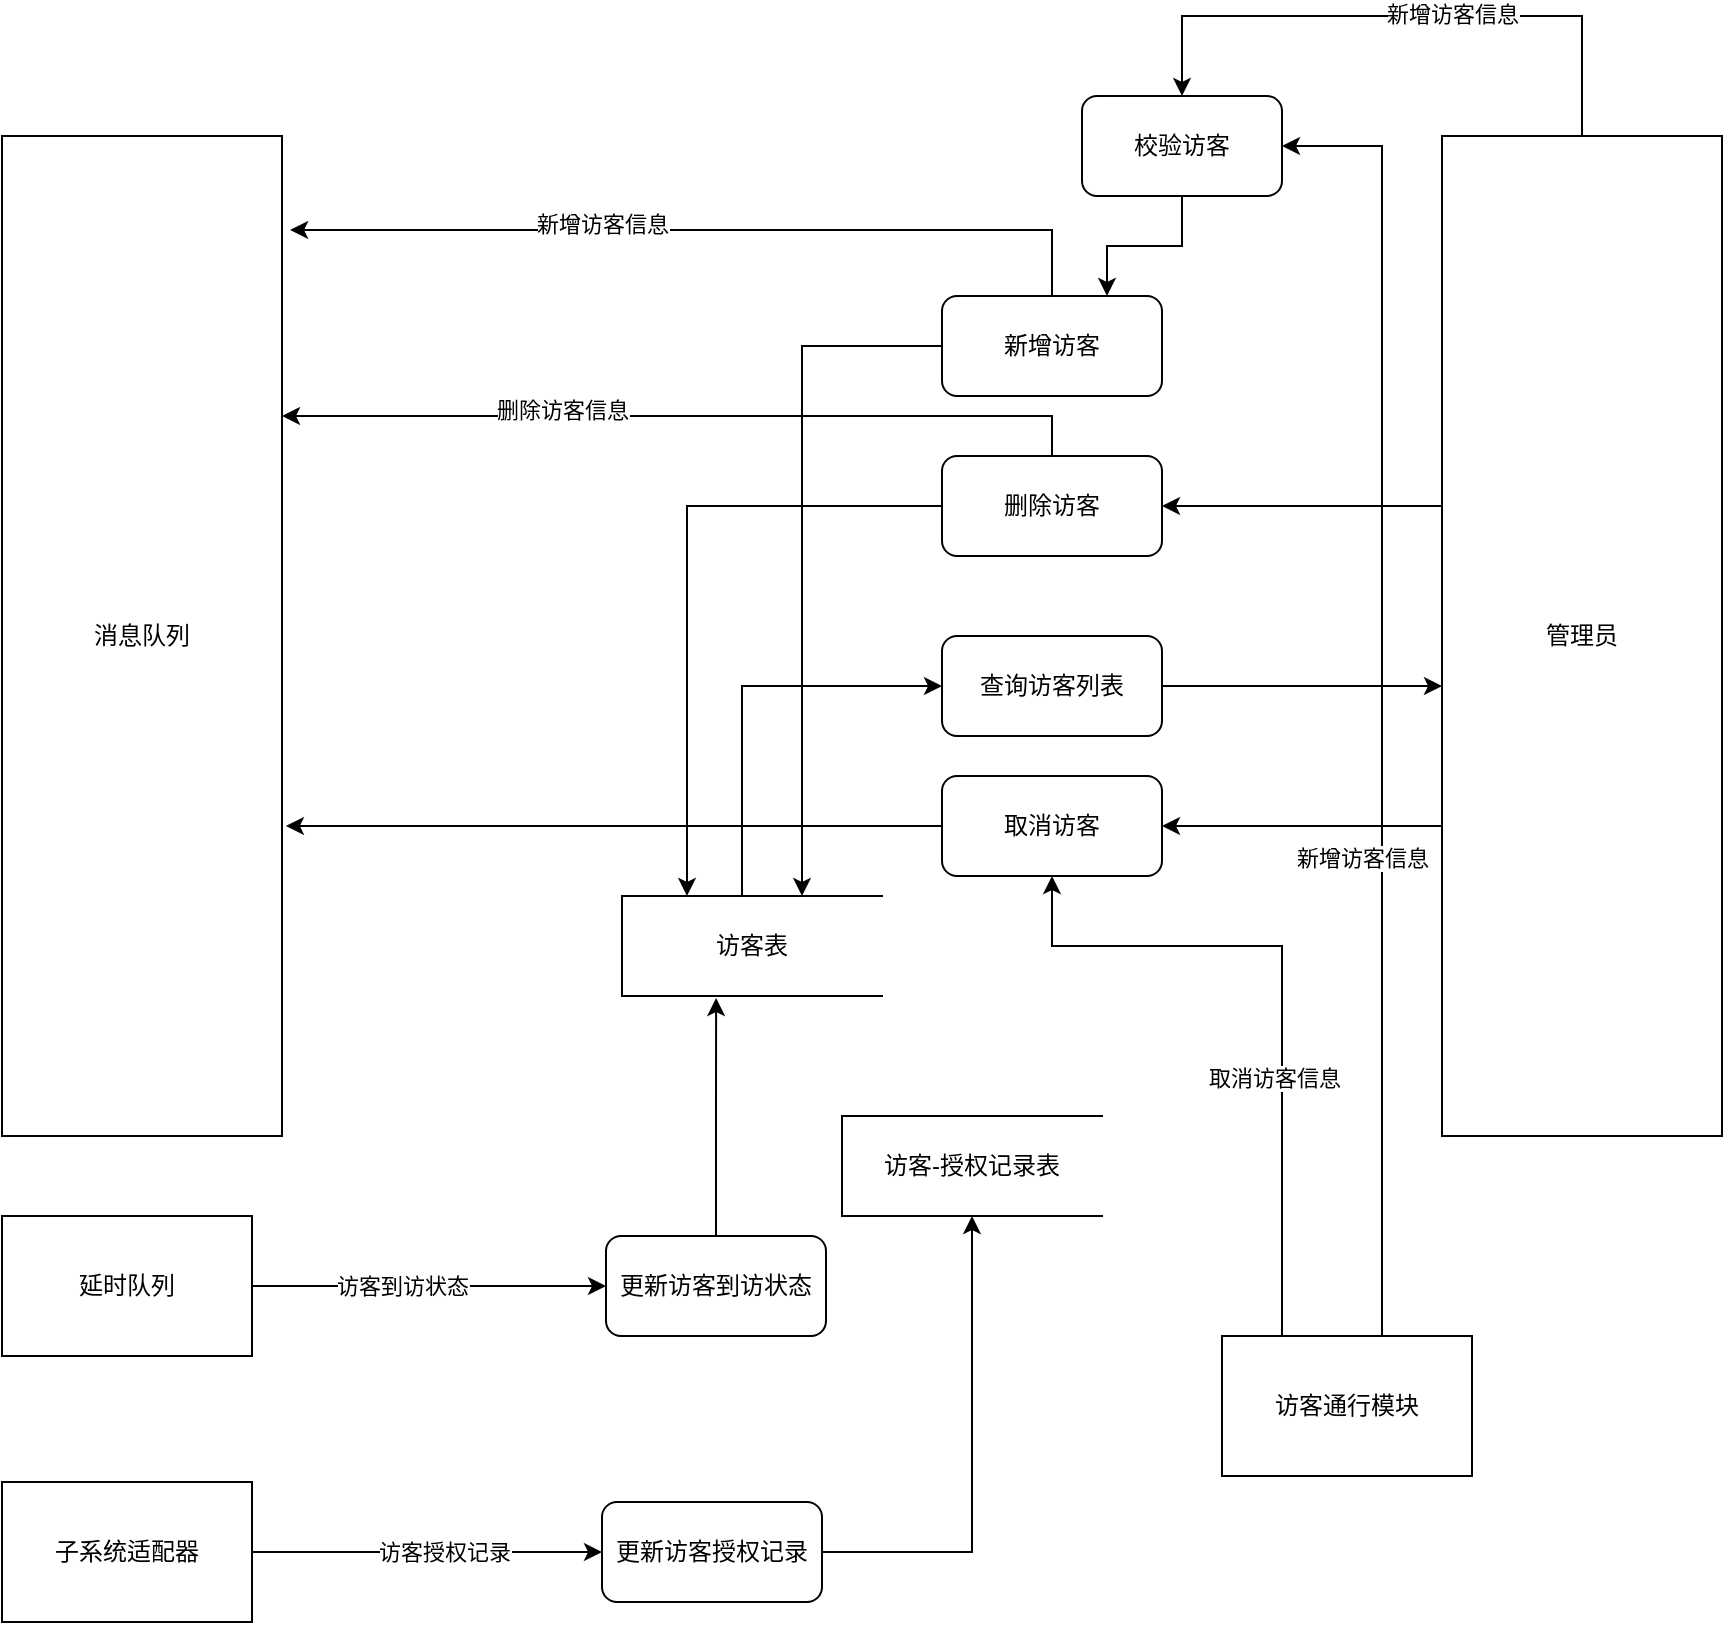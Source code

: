 <mxfile version="24.6.3" type="github">
  <diagram name="第 1 页" id="emYKHJB1NBSYCXd7v77e">
    <mxGraphModel dx="1242" dy="819" grid="1" gridSize="10" guides="1" tooltips="1" connect="1" arrows="1" fold="1" page="1" pageScale="1" pageWidth="1654" pageHeight="2336" math="0" shadow="0">
      <root>
        <mxCell id="0" />
        <mxCell id="1" parent="0" />
        <mxCell id="0phpjLP4zlJQy8E7lRai-10" style="edgeStyle=orthogonalEdgeStyle;rounded=0;orthogonalLoop=1;jettySize=auto;html=1;entryX=0;entryY=0.5;entryDx=0;entryDy=0;" parent="1" source="0phpjLP4zlJQy8E7lRai-1" target="0phpjLP4zlJQy8E7lRai-7" edge="1">
          <mxGeometry relative="1" as="geometry">
            <Array as="points">
              <mxPoint x="540" y="355" />
            </Array>
          </mxGeometry>
        </mxCell>
        <mxCell id="0phpjLP4zlJQy8E7lRai-1" value="访客表" style="shape=partialRectangle;whiteSpace=wrap;html=1;bottom=1;right=1;left=1;top=0;fillColor=none;routingCenterX=-0.5;direction=south;" parent="1" vertex="1">
          <mxGeometry x="480" y="460" width="130" height="50" as="geometry" />
        </mxCell>
        <mxCell id="0phpjLP4zlJQy8E7lRai-2" value="消息队列" style="rounded=0;whiteSpace=wrap;html=1;" parent="1" vertex="1">
          <mxGeometry x="170" y="80" width="140" height="500" as="geometry" />
        </mxCell>
        <mxCell id="0phpjLP4zlJQy8E7lRai-12" style="edgeStyle=orthogonalEdgeStyle;rounded=0;orthogonalLoop=1;jettySize=auto;html=1;entryX=1;entryY=0.5;entryDx=0;entryDy=0;" parent="1" source="0phpjLP4zlJQy8E7lRai-3" target="0phpjLP4zlJQy8E7lRai-5" edge="1">
          <mxGeometry relative="1" as="geometry">
            <Array as="points">
              <mxPoint x="860" y="265" />
              <mxPoint x="860" y="265" />
            </Array>
          </mxGeometry>
        </mxCell>
        <mxCell id="0phpjLP4zlJQy8E7lRai-13" style="edgeStyle=orthogonalEdgeStyle;rounded=0;orthogonalLoop=1;jettySize=auto;html=1;entryX=0.5;entryY=0;entryDx=0;entryDy=0;" parent="1" source="0phpjLP4zlJQy8E7lRai-3" target="qVtAXlUNlhjztxOwP9lv-9" edge="1">
          <mxGeometry relative="1" as="geometry">
            <Array as="points">
              <mxPoint x="960" y="20" />
              <mxPoint x="760" y="20" />
            </Array>
          </mxGeometry>
        </mxCell>
        <mxCell id="qVtAXlUNlhjztxOwP9lv-11" value="新增访客信息" style="edgeLabel;html=1;align=center;verticalAlign=middle;resizable=0;points=[];" parent="0phpjLP4zlJQy8E7lRai-13" vertex="1" connectable="0">
          <mxGeometry x="-0.168" y="-1" relative="1" as="geometry">
            <mxPoint as="offset" />
          </mxGeometry>
        </mxCell>
        <mxCell id="0A7oqAdJbyhDDZPTeTei-2" style="edgeStyle=orthogonalEdgeStyle;rounded=0;orthogonalLoop=1;jettySize=auto;html=1;entryX=1;entryY=0.5;entryDx=0;entryDy=0;" parent="1" source="0phpjLP4zlJQy8E7lRai-3" target="0A7oqAdJbyhDDZPTeTei-1" edge="1">
          <mxGeometry relative="1" as="geometry">
            <Array as="points">
              <mxPoint x="860" y="425" />
              <mxPoint x="860" y="425" />
            </Array>
          </mxGeometry>
        </mxCell>
        <mxCell id="0phpjLP4zlJQy8E7lRai-3" value="管理员" style="rounded=0;whiteSpace=wrap;html=1;" parent="1" vertex="1">
          <mxGeometry x="890" y="80" width="140" height="500" as="geometry" />
        </mxCell>
        <mxCell id="0phpjLP4zlJQy8E7lRai-15" style="edgeStyle=orthogonalEdgeStyle;rounded=0;orthogonalLoop=1;jettySize=auto;html=1;entryX=0;entryY=0.75;entryDx=0;entryDy=0;" parent="1" source="0phpjLP4zlJQy8E7lRai-5" target="0phpjLP4zlJQy8E7lRai-1" edge="1">
          <mxGeometry relative="1" as="geometry" />
        </mxCell>
        <mxCell id="0phpjLP4zlJQy8E7lRai-5" value="删除访客" style="rounded=1;whiteSpace=wrap;html=1;" parent="1" vertex="1">
          <mxGeometry x="640" y="240" width="110" height="50" as="geometry" />
        </mxCell>
        <mxCell id="0phpjLP4zlJQy8E7lRai-14" style="edgeStyle=orthogonalEdgeStyle;rounded=0;orthogonalLoop=1;jettySize=auto;html=1;" parent="1" source="0phpjLP4zlJQy8E7lRai-6" target="0phpjLP4zlJQy8E7lRai-1" edge="1">
          <mxGeometry relative="1" as="geometry">
            <Array as="points">
              <mxPoint x="570" y="185" />
            </Array>
          </mxGeometry>
        </mxCell>
        <mxCell id="0phpjLP4zlJQy8E7lRai-6" value="新增访客" style="rounded=1;whiteSpace=wrap;html=1;" parent="1" vertex="1">
          <mxGeometry x="640" y="160" width="110" height="50" as="geometry" />
        </mxCell>
        <mxCell id="0phpjLP4zlJQy8E7lRai-11" style="edgeStyle=orthogonalEdgeStyle;rounded=0;orthogonalLoop=1;jettySize=auto;html=1;" parent="1" source="0phpjLP4zlJQy8E7lRai-7" target="0phpjLP4zlJQy8E7lRai-3" edge="1">
          <mxGeometry relative="1" as="geometry">
            <Array as="points">
              <mxPoint x="860" y="355" />
              <mxPoint x="860" y="355" />
            </Array>
          </mxGeometry>
        </mxCell>
        <mxCell id="0phpjLP4zlJQy8E7lRai-7" value="查询访客列表" style="rounded=1;whiteSpace=wrap;html=1;" parent="1" vertex="1">
          <mxGeometry x="640" y="330" width="110" height="50" as="geometry" />
        </mxCell>
        <mxCell id="0phpjLP4zlJQy8E7lRai-16" style="edgeStyle=orthogonalEdgeStyle;rounded=0;orthogonalLoop=1;jettySize=auto;html=1;entryX=1.029;entryY=0.094;entryDx=0;entryDy=0;entryPerimeter=0;" parent="1" source="0phpjLP4zlJQy8E7lRai-6" target="0phpjLP4zlJQy8E7lRai-2" edge="1">
          <mxGeometry relative="1" as="geometry">
            <Array as="points">
              <mxPoint x="695" y="127" />
            </Array>
          </mxGeometry>
        </mxCell>
        <mxCell id="0phpjLP4zlJQy8E7lRai-18" value="新增访客信息" style="edgeLabel;html=1;align=center;verticalAlign=middle;resizable=0;points=[];" parent="0phpjLP4zlJQy8E7lRai-16" vertex="1" connectable="0">
          <mxGeometry x="0.387" y="-3" relative="1" as="geometry">
            <mxPoint x="29" as="offset" />
          </mxGeometry>
        </mxCell>
        <mxCell id="0phpjLP4zlJQy8E7lRai-17" style="edgeStyle=orthogonalEdgeStyle;rounded=0;orthogonalLoop=1;jettySize=auto;html=1;" parent="1" source="0phpjLP4zlJQy8E7lRai-5" edge="1">
          <mxGeometry relative="1" as="geometry">
            <mxPoint x="310" y="220" as="targetPoint" />
            <Array as="points">
              <mxPoint x="695" y="220" />
              <mxPoint x="310" y="220" />
            </Array>
          </mxGeometry>
        </mxCell>
        <mxCell id="0phpjLP4zlJQy8E7lRai-19" value="删除访客信息" style="edgeLabel;html=1;align=center;verticalAlign=middle;resizable=0;points=[];" parent="0phpjLP4zlJQy8E7lRai-17" vertex="1" connectable="0">
          <mxGeometry x="0.57" y="-3" relative="1" as="geometry">
            <mxPoint x="53" as="offset" />
          </mxGeometry>
        </mxCell>
        <mxCell id="0A7oqAdJbyhDDZPTeTei-1" value="取消访客" style="rounded=1;whiteSpace=wrap;html=1;" parent="1" vertex="1">
          <mxGeometry x="640" y="400" width="110" height="50" as="geometry" />
        </mxCell>
        <mxCell id="0A7oqAdJbyhDDZPTeTei-5" style="edgeStyle=orthogonalEdgeStyle;rounded=0;orthogonalLoop=1;jettySize=auto;html=1;entryX=1.014;entryY=0.69;entryDx=0;entryDy=0;entryPerimeter=0;" parent="1" source="0A7oqAdJbyhDDZPTeTei-1" target="0phpjLP4zlJQy8E7lRai-2" edge="1">
          <mxGeometry relative="1" as="geometry" />
        </mxCell>
        <mxCell id="6EpYckCnXORw8MfI2EPD-3" style="edgeStyle=orthogonalEdgeStyle;rounded=0;orthogonalLoop=1;jettySize=auto;html=1;entryX=0;entryY=0.5;entryDx=0;entryDy=0;" edge="1" parent="1" source="abeHshuv27DSIOBXUmLj-2" target="6EpYckCnXORw8MfI2EPD-2">
          <mxGeometry relative="1" as="geometry" />
        </mxCell>
        <mxCell id="6EpYckCnXORw8MfI2EPD-5" value="访客授权记录" style="edgeLabel;html=1;align=center;verticalAlign=middle;resizable=0;points=[];" vertex="1" connectable="0" parent="6EpYckCnXORw8MfI2EPD-3">
          <mxGeometry x="-0.287" y="-4" relative="1" as="geometry">
            <mxPoint x="33" y="-4" as="offset" />
          </mxGeometry>
        </mxCell>
        <mxCell id="abeHshuv27DSIOBXUmLj-2" value="子系统适配器" style="rounded=0;whiteSpace=wrap;html=1;" parent="1" vertex="1">
          <mxGeometry x="170" y="753" width="125" height="70" as="geometry" />
        </mxCell>
        <mxCell id="qVtAXlUNlhjztxOwP9lv-2" style="edgeStyle=orthogonalEdgeStyle;rounded=0;orthogonalLoop=1;jettySize=auto;html=1;entryX=1;entryY=0.5;entryDx=0;entryDy=0;" parent="1" source="qVtAXlUNlhjztxOwP9lv-1" target="qVtAXlUNlhjztxOwP9lv-9" edge="1">
          <mxGeometry relative="1" as="geometry">
            <Array as="points">
              <mxPoint x="860" y="85" />
            </Array>
          </mxGeometry>
        </mxCell>
        <mxCell id="qVtAXlUNlhjztxOwP9lv-8" value="新增访客信息" style="edgeLabel;html=1;align=center;verticalAlign=middle;resizable=0;points=[];" parent="qVtAXlUNlhjztxOwP9lv-2" vertex="1" connectable="0">
          <mxGeometry x="-0.261" relative="1" as="geometry">
            <mxPoint x="-10" y="-1" as="offset" />
          </mxGeometry>
        </mxCell>
        <mxCell id="qVtAXlUNlhjztxOwP9lv-3" style="edgeStyle=orthogonalEdgeStyle;rounded=0;orthogonalLoop=1;jettySize=auto;html=1;" parent="1" source="qVtAXlUNlhjztxOwP9lv-1" target="0A7oqAdJbyhDDZPTeTei-1" edge="1">
          <mxGeometry relative="1" as="geometry">
            <Array as="points">
              <mxPoint x="810" y="485" />
              <mxPoint x="695" y="485" />
            </Array>
          </mxGeometry>
        </mxCell>
        <mxCell id="qVtAXlUNlhjztxOwP9lv-6" value="取消访客信息" style="edgeLabel;html=1;align=center;verticalAlign=middle;resizable=0;points=[];" parent="qVtAXlUNlhjztxOwP9lv-3" vertex="1" connectable="0">
          <mxGeometry x="-0.252" y="4" relative="1" as="geometry">
            <mxPoint as="offset" />
          </mxGeometry>
        </mxCell>
        <mxCell id="qVtAXlUNlhjztxOwP9lv-1" value="访客通行模块" style="rounded=0;whiteSpace=wrap;html=1;" parent="1" vertex="1">
          <mxGeometry x="780" y="680" width="125" height="70" as="geometry" />
        </mxCell>
        <mxCell id="qVtAXlUNlhjztxOwP9lv-10" style="edgeStyle=orthogonalEdgeStyle;rounded=0;orthogonalLoop=1;jettySize=auto;html=1;entryX=0.75;entryY=0;entryDx=0;entryDy=0;" parent="1" source="qVtAXlUNlhjztxOwP9lv-9" target="0phpjLP4zlJQy8E7lRai-6" edge="1">
          <mxGeometry relative="1" as="geometry" />
        </mxCell>
        <mxCell id="qVtAXlUNlhjztxOwP9lv-9" value="校验访客" style="rounded=1;whiteSpace=wrap;html=1;" parent="1" vertex="1">
          <mxGeometry x="710" y="60" width="100" height="50" as="geometry" />
        </mxCell>
        <mxCell id="qVtAXlUNlhjztxOwP9lv-12" value="访客-授权记录表" style="shape=partialRectangle;whiteSpace=wrap;html=1;bottom=1;right=1;left=1;top=0;fillColor=none;routingCenterX=-0.5;direction=south;" parent="1" vertex="1">
          <mxGeometry x="590" y="570" width="130" height="50" as="geometry" />
        </mxCell>
        <mxCell id="6EpYckCnXORw8MfI2EPD-7" style="edgeStyle=orthogonalEdgeStyle;rounded=0;orthogonalLoop=1;jettySize=auto;html=1;" edge="1" parent="1" source="qVtAXlUNlhjztxOwP9lv-15" target="6EpYckCnXORw8MfI2EPD-6">
          <mxGeometry relative="1" as="geometry" />
        </mxCell>
        <mxCell id="6EpYckCnXORw8MfI2EPD-9" value="访客到访状态" style="edgeLabel;html=1;align=center;verticalAlign=middle;resizable=0;points=[];" vertex="1" connectable="0" parent="6EpYckCnXORw8MfI2EPD-7">
          <mxGeometry x="-0.491" y="-3" relative="1" as="geometry">
            <mxPoint x="30" y="-3" as="offset" />
          </mxGeometry>
        </mxCell>
        <mxCell id="qVtAXlUNlhjztxOwP9lv-15" value="延时队列" style="rounded=0;whiteSpace=wrap;html=1;" parent="1" vertex="1">
          <mxGeometry x="170" y="620" width="125" height="70" as="geometry" />
        </mxCell>
        <mxCell id="6EpYckCnXORw8MfI2EPD-4" style="edgeStyle=orthogonalEdgeStyle;rounded=0;orthogonalLoop=1;jettySize=auto;html=1;" edge="1" parent="1" source="6EpYckCnXORw8MfI2EPD-2" target="qVtAXlUNlhjztxOwP9lv-12">
          <mxGeometry relative="1" as="geometry" />
        </mxCell>
        <mxCell id="6EpYckCnXORw8MfI2EPD-2" value="更新访客授权记录" style="rounded=1;whiteSpace=wrap;html=1;" vertex="1" parent="1">
          <mxGeometry x="470" y="763" width="110" height="50" as="geometry" />
        </mxCell>
        <mxCell id="6EpYckCnXORw8MfI2EPD-6" value="更新访客到访状态" style="rounded=1;whiteSpace=wrap;html=1;" vertex="1" parent="1">
          <mxGeometry x="472" y="630" width="110" height="50" as="geometry" />
        </mxCell>
        <mxCell id="6EpYckCnXORw8MfI2EPD-8" style="edgeStyle=orthogonalEdgeStyle;rounded=0;orthogonalLoop=1;jettySize=auto;html=1;entryX=1.02;entryY=0.638;entryDx=0;entryDy=0;entryPerimeter=0;" edge="1" parent="1" source="6EpYckCnXORw8MfI2EPD-6" target="0phpjLP4zlJQy8E7lRai-1">
          <mxGeometry relative="1" as="geometry" />
        </mxCell>
      </root>
    </mxGraphModel>
  </diagram>
</mxfile>
